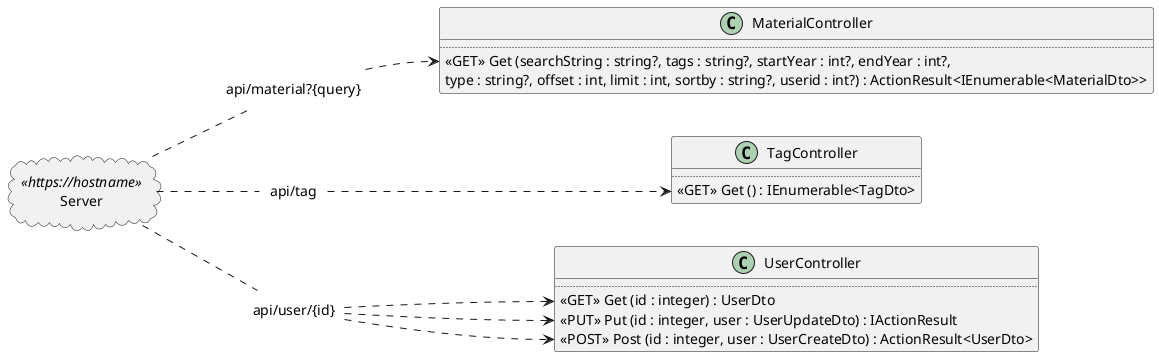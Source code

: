 @startuml
left to right direction
allowmixing

cloud Server <<https://hostname>>

class UserController {
  ..
  <<GET>> Get (id : integer) : UserDto
  <<PUT>> Put (id : integer, user : UserUpdateDto) : IActionResult 
  <<POST>> Post (id : integer, user : UserCreateDto) : ActionResult<UserDto>
}

class MaterialController {
  ..
  <<GET>> Get (searchString : string?, tags : string?, startYear : int?, endYear : int?,
               type : string?, offset : int, limit : int, sortby : string?, userid : int?) : ActionResult<IEnumerable<MaterialDto>>
}

class TagController {
  ..
  <<GET>> Get () : IEnumerable<TagDto>
}
label "api/material?{query}" as material

label "api/tag" as tag

label "api/user/{id}" as userid

Server -. material
material -.> MaterialController::Get 

Server -. tag
tag -.> TagController::Get


Server -. userid
userid -.> UserController::Get   
userid -.> UserController::Put
userid -.> UserController::Post

@enduml
